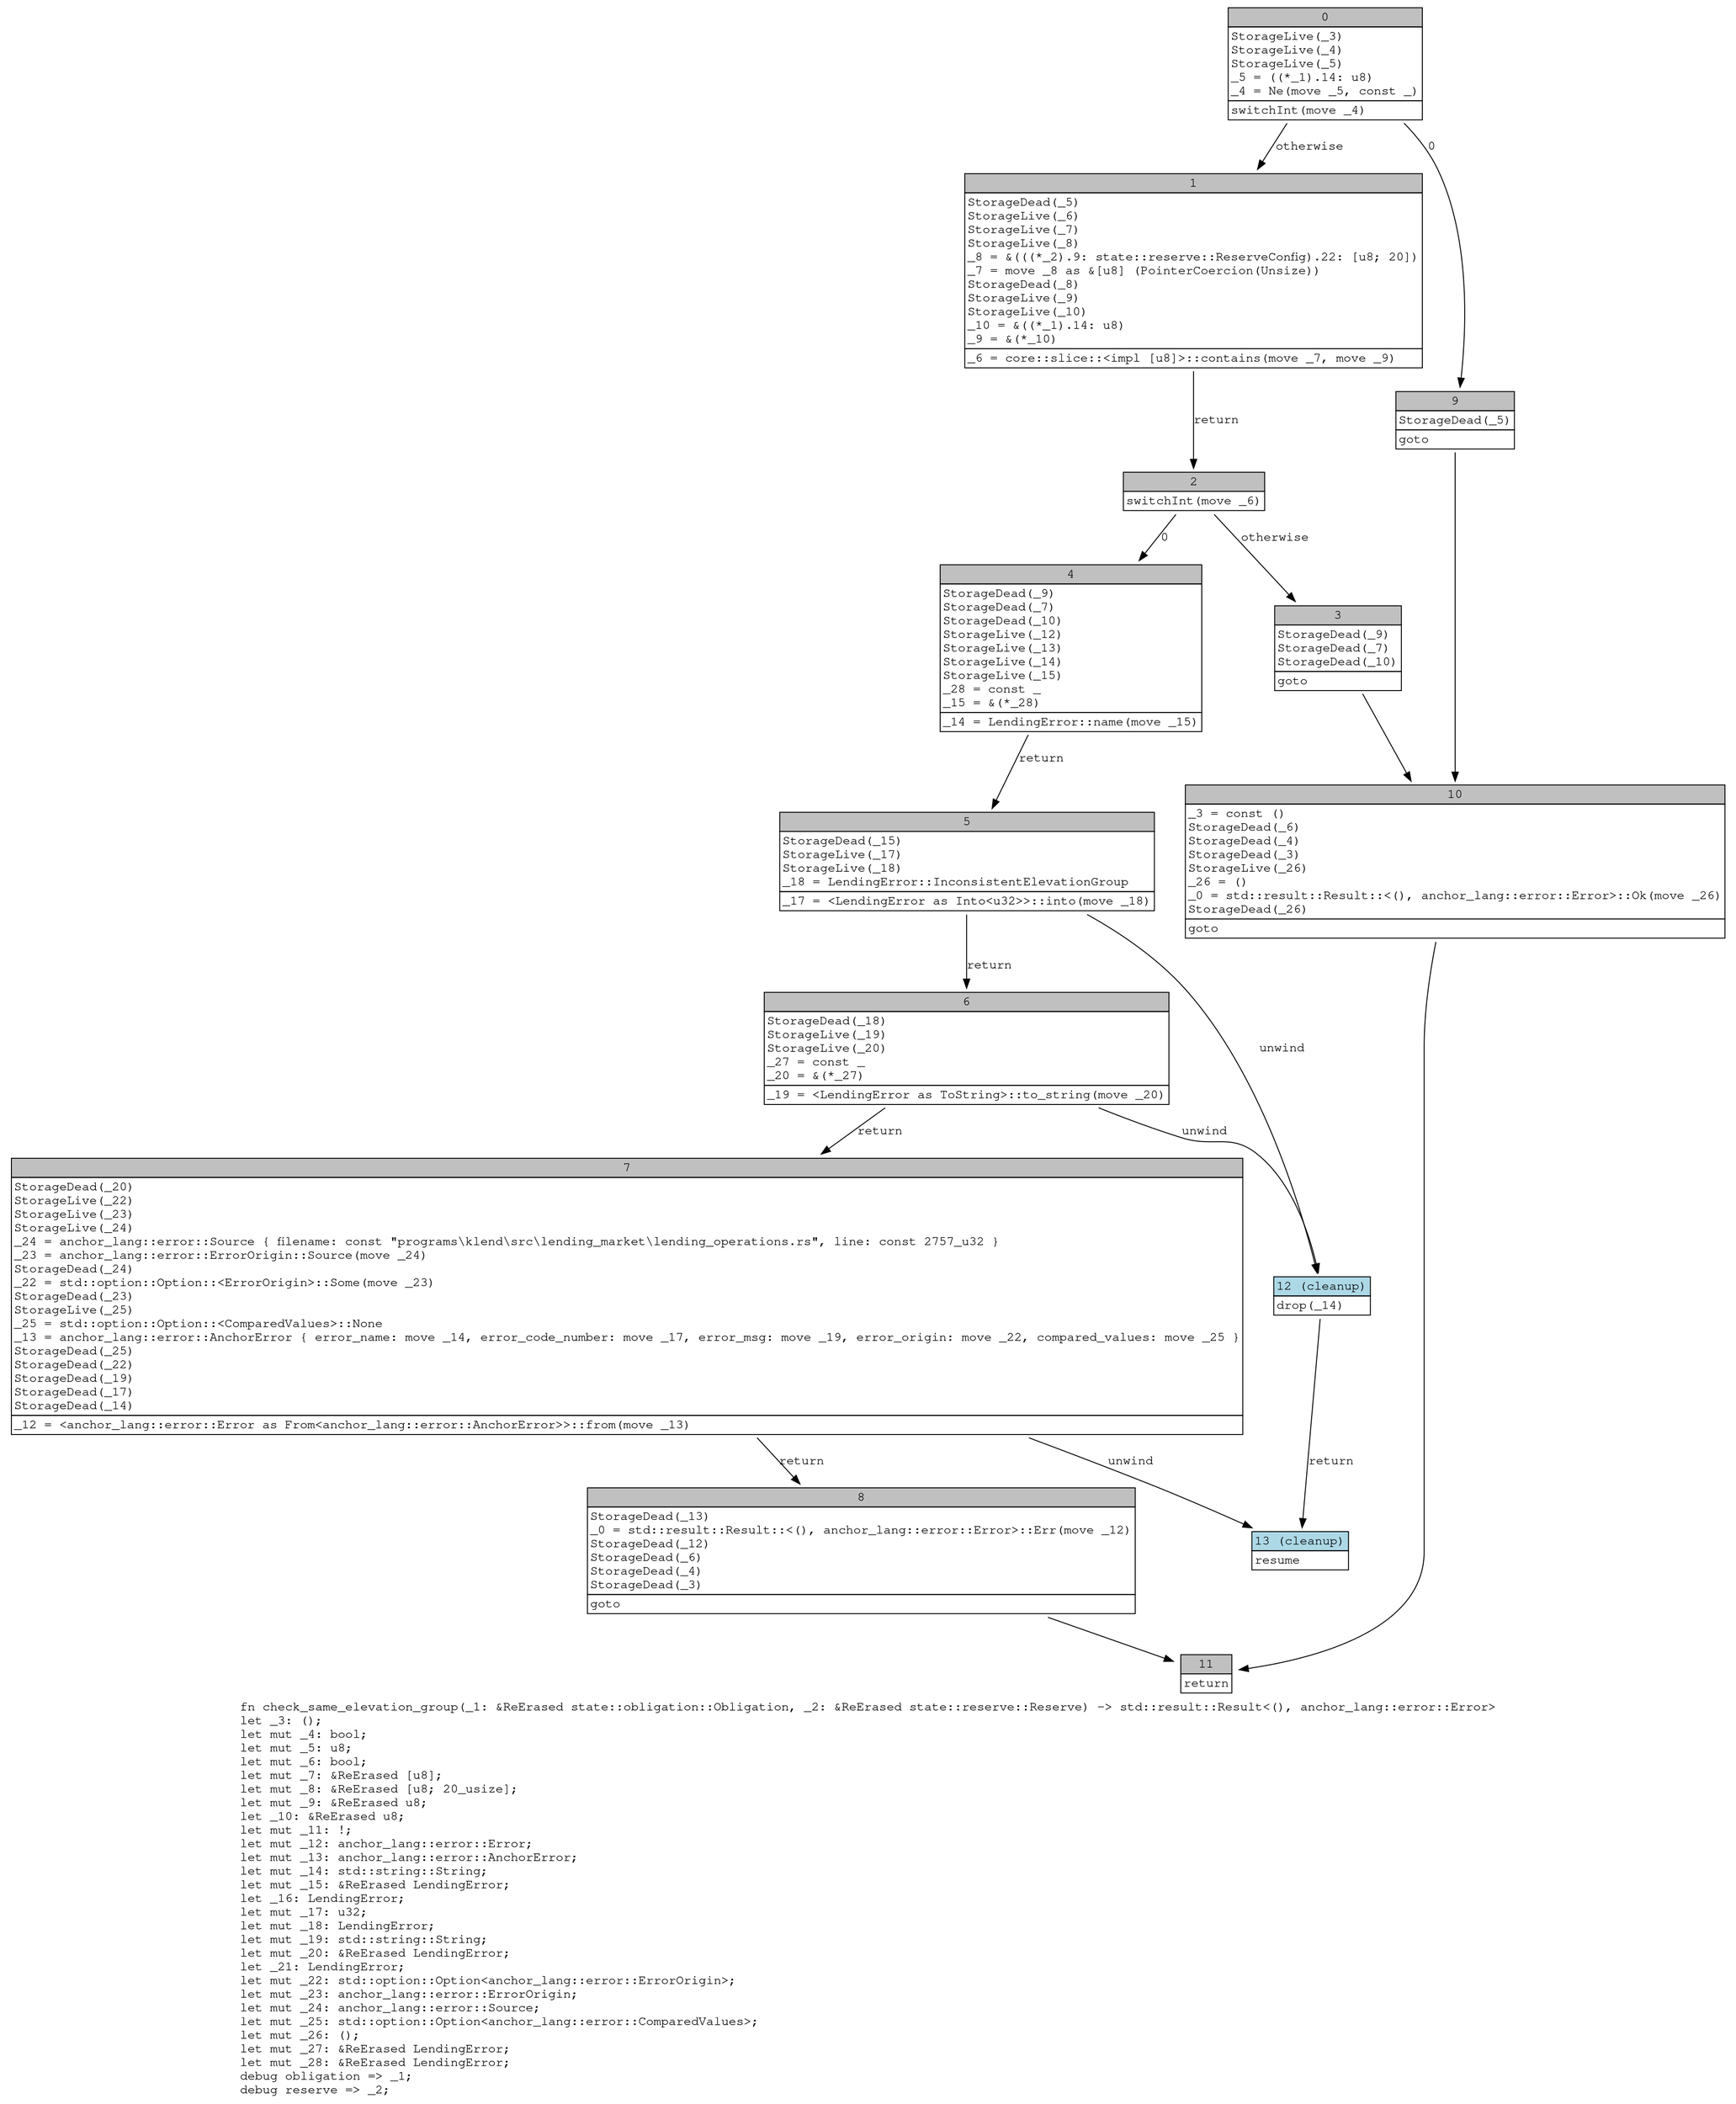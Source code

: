 digraph Mir_0_1380 {
    graph [fontname="Courier, monospace"];
    node [fontname="Courier, monospace"];
    edge [fontname="Courier, monospace"];
    label=<fn check_same_elevation_group(_1: &amp;ReErased state::obligation::Obligation, _2: &amp;ReErased state::reserve::Reserve) -&gt; std::result::Result&lt;(), anchor_lang::error::Error&gt;<br align="left"/>let _3: ();<br align="left"/>let mut _4: bool;<br align="left"/>let mut _5: u8;<br align="left"/>let mut _6: bool;<br align="left"/>let mut _7: &amp;ReErased [u8];<br align="left"/>let mut _8: &amp;ReErased [u8; 20_usize];<br align="left"/>let mut _9: &amp;ReErased u8;<br align="left"/>let _10: &amp;ReErased u8;<br align="left"/>let mut _11: !;<br align="left"/>let mut _12: anchor_lang::error::Error;<br align="left"/>let mut _13: anchor_lang::error::AnchorError;<br align="left"/>let mut _14: std::string::String;<br align="left"/>let mut _15: &amp;ReErased LendingError;<br align="left"/>let _16: LendingError;<br align="left"/>let mut _17: u32;<br align="left"/>let mut _18: LendingError;<br align="left"/>let mut _19: std::string::String;<br align="left"/>let mut _20: &amp;ReErased LendingError;<br align="left"/>let _21: LendingError;<br align="left"/>let mut _22: std::option::Option&lt;anchor_lang::error::ErrorOrigin&gt;;<br align="left"/>let mut _23: anchor_lang::error::ErrorOrigin;<br align="left"/>let mut _24: anchor_lang::error::Source;<br align="left"/>let mut _25: std::option::Option&lt;anchor_lang::error::ComparedValues&gt;;<br align="left"/>let mut _26: ();<br align="left"/>let mut _27: &amp;ReErased LendingError;<br align="left"/>let mut _28: &amp;ReErased LendingError;<br align="left"/>debug obligation =&gt; _1;<br align="left"/>debug reserve =&gt; _2;<br align="left"/>>;
    bb0__0_1380 [shape="none", label=<<table border="0" cellborder="1" cellspacing="0"><tr><td bgcolor="gray" align="center" colspan="1">0</td></tr><tr><td align="left" balign="left">StorageLive(_3)<br/>StorageLive(_4)<br/>StorageLive(_5)<br/>_5 = ((*_1).14: u8)<br/>_4 = Ne(move _5, const _)<br/></td></tr><tr><td align="left">switchInt(move _4)</td></tr></table>>];
    bb1__0_1380 [shape="none", label=<<table border="0" cellborder="1" cellspacing="0"><tr><td bgcolor="gray" align="center" colspan="1">1</td></tr><tr><td align="left" balign="left">StorageDead(_5)<br/>StorageLive(_6)<br/>StorageLive(_7)<br/>StorageLive(_8)<br/>_8 = &amp;(((*_2).9: state::reserve::ReserveConfig).22: [u8; 20])<br/>_7 = move _8 as &amp;[u8] (PointerCoercion(Unsize))<br/>StorageDead(_8)<br/>StorageLive(_9)<br/>StorageLive(_10)<br/>_10 = &amp;((*_1).14: u8)<br/>_9 = &amp;(*_10)<br/></td></tr><tr><td align="left">_6 = core::slice::&lt;impl [u8]&gt;::contains(move _7, move _9)</td></tr></table>>];
    bb2__0_1380 [shape="none", label=<<table border="0" cellborder="1" cellspacing="0"><tr><td bgcolor="gray" align="center" colspan="1">2</td></tr><tr><td align="left">switchInt(move _6)</td></tr></table>>];
    bb3__0_1380 [shape="none", label=<<table border="0" cellborder="1" cellspacing="0"><tr><td bgcolor="gray" align="center" colspan="1">3</td></tr><tr><td align="left" balign="left">StorageDead(_9)<br/>StorageDead(_7)<br/>StorageDead(_10)<br/></td></tr><tr><td align="left">goto</td></tr></table>>];
    bb4__0_1380 [shape="none", label=<<table border="0" cellborder="1" cellspacing="0"><tr><td bgcolor="gray" align="center" colspan="1">4</td></tr><tr><td align="left" balign="left">StorageDead(_9)<br/>StorageDead(_7)<br/>StorageDead(_10)<br/>StorageLive(_12)<br/>StorageLive(_13)<br/>StorageLive(_14)<br/>StorageLive(_15)<br/>_28 = const _<br/>_15 = &amp;(*_28)<br/></td></tr><tr><td align="left">_14 = LendingError::name(move _15)</td></tr></table>>];
    bb5__0_1380 [shape="none", label=<<table border="0" cellborder="1" cellspacing="0"><tr><td bgcolor="gray" align="center" colspan="1">5</td></tr><tr><td align="left" balign="left">StorageDead(_15)<br/>StorageLive(_17)<br/>StorageLive(_18)<br/>_18 = LendingError::InconsistentElevationGroup<br/></td></tr><tr><td align="left">_17 = &lt;LendingError as Into&lt;u32&gt;&gt;::into(move _18)</td></tr></table>>];
    bb6__0_1380 [shape="none", label=<<table border="0" cellborder="1" cellspacing="0"><tr><td bgcolor="gray" align="center" colspan="1">6</td></tr><tr><td align="left" balign="left">StorageDead(_18)<br/>StorageLive(_19)<br/>StorageLive(_20)<br/>_27 = const _<br/>_20 = &amp;(*_27)<br/></td></tr><tr><td align="left">_19 = &lt;LendingError as ToString&gt;::to_string(move _20)</td></tr></table>>];
    bb7__0_1380 [shape="none", label=<<table border="0" cellborder="1" cellspacing="0"><tr><td bgcolor="gray" align="center" colspan="1">7</td></tr><tr><td align="left" balign="left">StorageDead(_20)<br/>StorageLive(_22)<br/>StorageLive(_23)<br/>StorageLive(_24)<br/>_24 = anchor_lang::error::Source { filename: const &quot;programs\\klend\\src\\lending_market\\lending_operations.rs&quot;, line: const 2757_u32 }<br/>_23 = anchor_lang::error::ErrorOrigin::Source(move _24)<br/>StorageDead(_24)<br/>_22 = std::option::Option::&lt;ErrorOrigin&gt;::Some(move _23)<br/>StorageDead(_23)<br/>StorageLive(_25)<br/>_25 = std::option::Option::&lt;ComparedValues&gt;::None<br/>_13 = anchor_lang::error::AnchorError { error_name: move _14, error_code_number: move _17, error_msg: move _19, error_origin: move _22, compared_values: move _25 }<br/>StorageDead(_25)<br/>StorageDead(_22)<br/>StorageDead(_19)<br/>StorageDead(_17)<br/>StorageDead(_14)<br/></td></tr><tr><td align="left">_12 = &lt;anchor_lang::error::Error as From&lt;anchor_lang::error::AnchorError&gt;&gt;::from(move _13)</td></tr></table>>];
    bb8__0_1380 [shape="none", label=<<table border="0" cellborder="1" cellspacing="0"><tr><td bgcolor="gray" align="center" colspan="1">8</td></tr><tr><td align="left" balign="left">StorageDead(_13)<br/>_0 = std::result::Result::&lt;(), anchor_lang::error::Error&gt;::Err(move _12)<br/>StorageDead(_12)<br/>StorageDead(_6)<br/>StorageDead(_4)<br/>StorageDead(_3)<br/></td></tr><tr><td align="left">goto</td></tr></table>>];
    bb9__0_1380 [shape="none", label=<<table border="0" cellborder="1" cellspacing="0"><tr><td bgcolor="gray" align="center" colspan="1">9</td></tr><tr><td align="left" balign="left">StorageDead(_5)<br/></td></tr><tr><td align="left">goto</td></tr></table>>];
    bb10__0_1380 [shape="none", label=<<table border="0" cellborder="1" cellspacing="0"><tr><td bgcolor="gray" align="center" colspan="1">10</td></tr><tr><td align="left" balign="left">_3 = const ()<br/>StorageDead(_6)<br/>StorageDead(_4)<br/>StorageDead(_3)<br/>StorageLive(_26)<br/>_26 = ()<br/>_0 = std::result::Result::&lt;(), anchor_lang::error::Error&gt;::Ok(move _26)<br/>StorageDead(_26)<br/></td></tr><tr><td align="left">goto</td></tr></table>>];
    bb11__0_1380 [shape="none", label=<<table border="0" cellborder="1" cellspacing="0"><tr><td bgcolor="gray" align="center" colspan="1">11</td></tr><tr><td align="left">return</td></tr></table>>];
    bb12__0_1380 [shape="none", label=<<table border="0" cellborder="1" cellspacing="0"><tr><td bgcolor="lightblue" align="center" colspan="1">12 (cleanup)</td></tr><tr><td align="left">drop(_14)</td></tr></table>>];
    bb13__0_1380 [shape="none", label=<<table border="0" cellborder="1" cellspacing="0"><tr><td bgcolor="lightblue" align="center" colspan="1">13 (cleanup)</td></tr><tr><td align="left">resume</td></tr></table>>];
    bb0__0_1380 -> bb9__0_1380 [label="0"];
    bb0__0_1380 -> bb1__0_1380 [label="otherwise"];
    bb1__0_1380 -> bb2__0_1380 [label="return"];
    bb2__0_1380 -> bb4__0_1380 [label="0"];
    bb2__0_1380 -> bb3__0_1380 [label="otherwise"];
    bb3__0_1380 -> bb10__0_1380 [label=""];
    bb4__0_1380 -> bb5__0_1380 [label="return"];
    bb5__0_1380 -> bb6__0_1380 [label="return"];
    bb5__0_1380 -> bb12__0_1380 [label="unwind"];
    bb6__0_1380 -> bb7__0_1380 [label="return"];
    bb6__0_1380 -> bb12__0_1380 [label="unwind"];
    bb7__0_1380 -> bb8__0_1380 [label="return"];
    bb7__0_1380 -> bb13__0_1380 [label="unwind"];
    bb8__0_1380 -> bb11__0_1380 [label=""];
    bb9__0_1380 -> bb10__0_1380 [label=""];
    bb10__0_1380 -> bb11__0_1380 [label=""];
    bb12__0_1380 -> bb13__0_1380 [label="return"];
}
